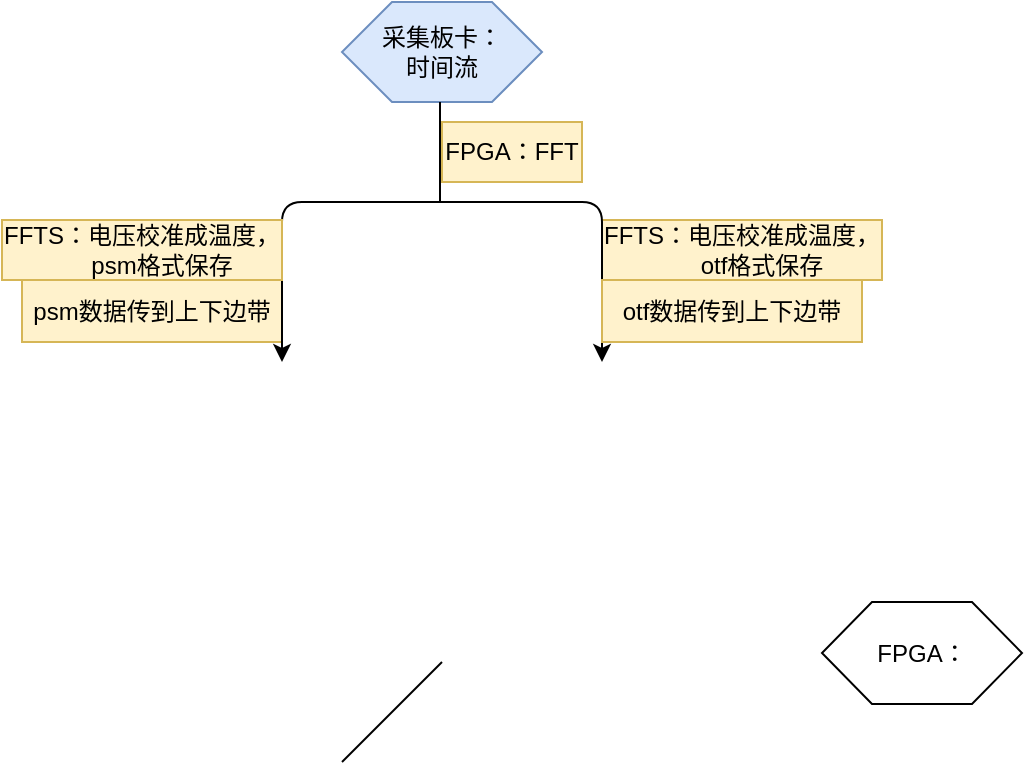<mxfile version="12.5.5" type="github">
  <diagram id="Ri014dKLlmmZSMEglNhE" name="Page-1">
    <mxGraphModel dx="1038" dy="548" grid="1" gridSize="10" guides="1" tooltips="1" connect="1" arrows="1" fold="1" page="1" pageScale="1" pageWidth="827" pageHeight="1169" math="0" shadow="0">
      <root>
        <mxCell id="0"/>
        <mxCell id="1" parent="0"/>
        <mxCell id="XCFFCM36dl80IAUUJipy-6" value="采集板卡：&lt;br&gt;时间流" style="shape=hexagon;perimeter=hexagonPerimeter2;whiteSpace=wrap;html=1;fillColor=#dae8fc;strokeColor=#6c8ebf;" vertex="1" parent="1">
          <mxGeometry x="350" y="20" width="100" height="50" as="geometry"/>
        </mxCell>
        <mxCell id="XCFFCM36dl80IAUUJipy-8" value="FPGA：&lt;br&gt;" style="shape=hexagon;perimeter=hexagonPerimeter2;whiteSpace=wrap;html=1;" vertex="1" parent="1">
          <mxGeometry x="590" y="320" width="100" height="51" as="geometry"/>
        </mxCell>
        <mxCell id="XCFFCM36dl80IAUUJipy-9" value="FFTS：电压校准成温度，&lt;br&gt;&amp;nbsp; &amp;nbsp; &amp;nbsp; otf格式保存" style="rounded=0;whiteSpace=wrap;html=1;fillColor=#fff2cc;strokeColor=#d6b656;" vertex="1" parent="1">
          <mxGeometry x="480" y="129" width="140" height="30" as="geometry"/>
        </mxCell>
        <mxCell id="XCFFCM36dl80IAUUJipy-11" value="&lt;span style=&quot;white-space: normal&quot;&gt;FPGA：FFT&lt;/span&gt;" style="rounded=0;whiteSpace=wrap;html=1;fillColor=#fff2cc;strokeColor=#d6b656;" vertex="1" parent="1">
          <mxGeometry x="400" y="80" width="70" height="30" as="geometry"/>
        </mxCell>
        <mxCell id="XCFFCM36dl80IAUUJipy-12" value="psm数据传到上下边带" style="rounded=0;whiteSpace=wrap;html=1;fillColor=#fff2cc;strokeColor=#d6b656;" vertex="1" parent="1">
          <mxGeometry x="190" y="159" width="130" height="31" as="geometry"/>
        </mxCell>
        <mxCell id="XCFFCM36dl80IAUUJipy-15" value="" style="endArrow=none;html=1;" edge="1" parent="1">
          <mxGeometry width="50" height="50" relative="1" as="geometry">
            <mxPoint x="399" y="120" as="sourcePoint"/>
            <mxPoint x="399" y="70" as="targetPoint"/>
          </mxGeometry>
        </mxCell>
        <mxCell id="XCFFCM36dl80IAUUJipy-16" value="" style="endArrow=none;html=1;" edge="1" parent="1">
          <mxGeometry width="50" height="50" relative="1" as="geometry">
            <mxPoint x="350" y="400" as="sourcePoint"/>
            <mxPoint x="400" y="350" as="targetPoint"/>
          </mxGeometry>
        </mxCell>
        <mxCell id="XCFFCM36dl80IAUUJipy-18" value="" style="endArrow=classic;html=1;" edge="1" parent="1">
          <mxGeometry width="50" height="50" relative="1" as="geometry">
            <mxPoint x="400" y="120" as="sourcePoint"/>
            <mxPoint x="480" y="200" as="targetPoint"/>
            <Array as="points">
              <mxPoint x="480" y="120"/>
            </Array>
          </mxGeometry>
        </mxCell>
        <mxCell id="XCFFCM36dl80IAUUJipy-20" value="" style="endArrow=classic;html=1;" edge="1" parent="1">
          <mxGeometry width="50" height="50" relative="1" as="geometry">
            <mxPoint x="400" y="120" as="sourcePoint"/>
            <mxPoint x="320" y="200" as="targetPoint"/>
            <Array as="points">
              <mxPoint x="320" y="120"/>
            </Array>
          </mxGeometry>
        </mxCell>
        <mxCell id="XCFFCM36dl80IAUUJipy-21" value="FFTS：电压校准成温度，&lt;br&gt;&amp;nbsp; &amp;nbsp; &amp;nbsp; psm格式保存" style="rounded=0;whiteSpace=wrap;html=1;fillColor=#fff2cc;strokeColor=#d6b656;" vertex="1" parent="1">
          <mxGeometry x="180" y="129" width="140" height="30" as="geometry"/>
        </mxCell>
        <mxCell id="XCFFCM36dl80IAUUJipy-22" value="otf数据传到上下边带" style="rounded=0;whiteSpace=wrap;html=1;fillColor=#fff2cc;strokeColor=#d6b656;" vertex="1" parent="1">
          <mxGeometry x="480" y="159" width="130" height="31" as="geometry"/>
        </mxCell>
      </root>
    </mxGraphModel>
  </diagram>
</mxfile>
